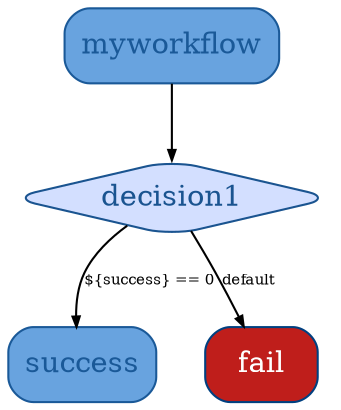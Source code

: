 digraph G {
  1 [ label="myworkflow" fillcolor="#68A3DF" color="#1A5998" shape="box" fontcolor="#1A5998" style="rounded,filled" ];
  2 [ label="decision1" fillcolor="#D3DFFF" color="#1A5490" shape="diamond" fontcolor="#1A5490" style="rounded,filled" ];
  3 [ label="success" fillcolor="#68A3DF" color="#1A5998" shape="box" fontcolor="#1A5998" style="rounded,filled" ];
  4 [ label="fail" fillcolor="#BF1E1B" color="#004080" shape="box" fontcolor="#FFFFFF" style="rounded,filled" ];
  1 -> 2 [ label="" fontsize="7.0" style="solid" arrowsize="0.5" ];
  2 -> 3 [ label="${success} == 0" fontsize="7.0" style="solid" arrowsize="0.5" ];
  2 -> 4 [ label="default" fontsize="7.0" style="solid" arrowsize="0.5" ];
}
